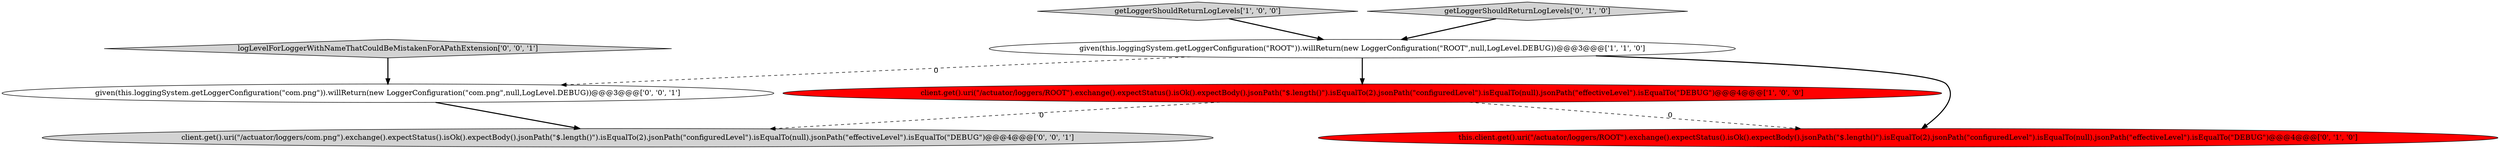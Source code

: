 digraph {
6 [style = filled, label = "logLevelForLoggerWithNameThatCouldBeMistakenForAPathExtension['0', '0', '1']", fillcolor = lightgray, shape = diamond image = "AAA0AAABBB3BBB"];
4 [style = filled, label = "this.client.get().uri(\"/actuator/loggers/ROOT\").exchange().expectStatus().isOk().expectBody().jsonPath(\"$.length()\").isEqualTo(2).jsonPath(\"configuredLevel\").isEqualTo(null).jsonPath(\"effectiveLevel\").isEqualTo(\"DEBUG\")@@@4@@@['0', '1', '0']", fillcolor = red, shape = ellipse image = "AAA1AAABBB2BBB"];
0 [style = filled, label = "client.get().uri(\"/actuator/loggers/ROOT\").exchange().expectStatus().isOk().expectBody().jsonPath(\"$.length()\").isEqualTo(2).jsonPath(\"configuredLevel\").isEqualTo(null).jsonPath(\"effectiveLevel\").isEqualTo(\"DEBUG\")@@@4@@@['1', '0', '0']", fillcolor = red, shape = ellipse image = "AAA1AAABBB1BBB"];
5 [style = filled, label = "given(this.loggingSystem.getLoggerConfiguration(\"com.png\")).willReturn(new LoggerConfiguration(\"com.png\",null,LogLevel.DEBUG))@@@3@@@['0', '0', '1']", fillcolor = white, shape = ellipse image = "AAA0AAABBB3BBB"];
2 [style = filled, label = "getLoggerShouldReturnLogLevels['1', '0', '0']", fillcolor = lightgray, shape = diamond image = "AAA0AAABBB1BBB"];
7 [style = filled, label = "client.get().uri(\"/actuator/loggers/com.png\").exchange().expectStatus().isOk().expectBody().jsonPath(\"$.length()\").isEqualTo(2).jsonPath(\"configuredLevel\").isEqualTo(null).jsonPath(\"effectiveLevel\").isEqualTo(\"DEBUG\")@@@4@@@['0', '0', '1']", fillcolor = lightgray, shape = ellipse image = "AAA0AAABBB3BBB"];
1 [style = filled, label = "given(this.loggingSystem.getLoggerConfiguration(\"ROOT\")).willReturn(new LoggerConfiguration(\"ROOT\",null,LogLevel.DEBUG))@@@3@@@['1', '1', '0']", fillcolor = white, shape = ellipse image = "AAA0AAABBB1BBB"];
3 [style = filled, label = "getLoggerShouldReturnLogLevels['0', '1', '0']", fillcolor = lightgray, shape = diamond image = "AAA0AAABBB2BBB"];
5->7 [style = bold, label=""];
6->5 [style = bold, label=""];
1->4 [style = bold, label=""];
0->4 [style = dashed, label="0"];
1->0 [style = bold, label=""];
1->5 [style = dashed, label="0"];
3->1 [style = bold, label=""];
0->7 [style = dashed, label="0"];
2->1 [style = bold, label=""];
}
